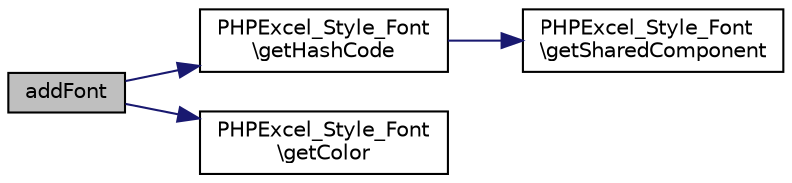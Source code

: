 digraph "addFont"
{
  edge [fontname="Helvetica",fontsize="10",labelfontname="Helvetica",labelfontsize="10"];
  node [fontname="Helvetica",fontsize="10",shape=record];
  rankdir="LR";
  Node2 [label="addFont",height=0.2,width=0.4,color="black", fillcolor="grey75", style="filled", fontcolor="black"];
  Node2 -> Node3 [color="midnightblue",fontsize="10",style="solid",fontname="Helvetica"];
  Node3 [label="PHPExcel_Style_Font\l\\getHashCode",height=0.2,width=0.4,color="black", fillcolor="white", style="filled",URL="$class_p_h_p_excel___style___font.html#a565572289c60df45d1198602c6f93a8a"];
  Node3 -> Node4 [color="midnightblue",fontsize="10",style="solid",fontname="Helvetica"];
  Node4 [label="PHPExcel_Style_Font\l\\getSharedComponent",height=0.2,width=0.4,color="black", fillcolor="white", style="filled",URL="$class_p_h_p_excel___style___font.html#a49e6e514d1dce7982e6864942bcb1f5d"];
  Node2 -> Node5 [color="midnightblue",fontsize="10",style="solid",fontname="Helvetica"];
  Node5 [label="PHPExcel_Style_Font\l\\getColor",height=0.2,width=0.4,color="black", fillcolor="white", style="filled",URL="$class_p_h_p_excel___style___font.html#aa8642511e4effd1b9ff80c64ff788cfd"];
}
